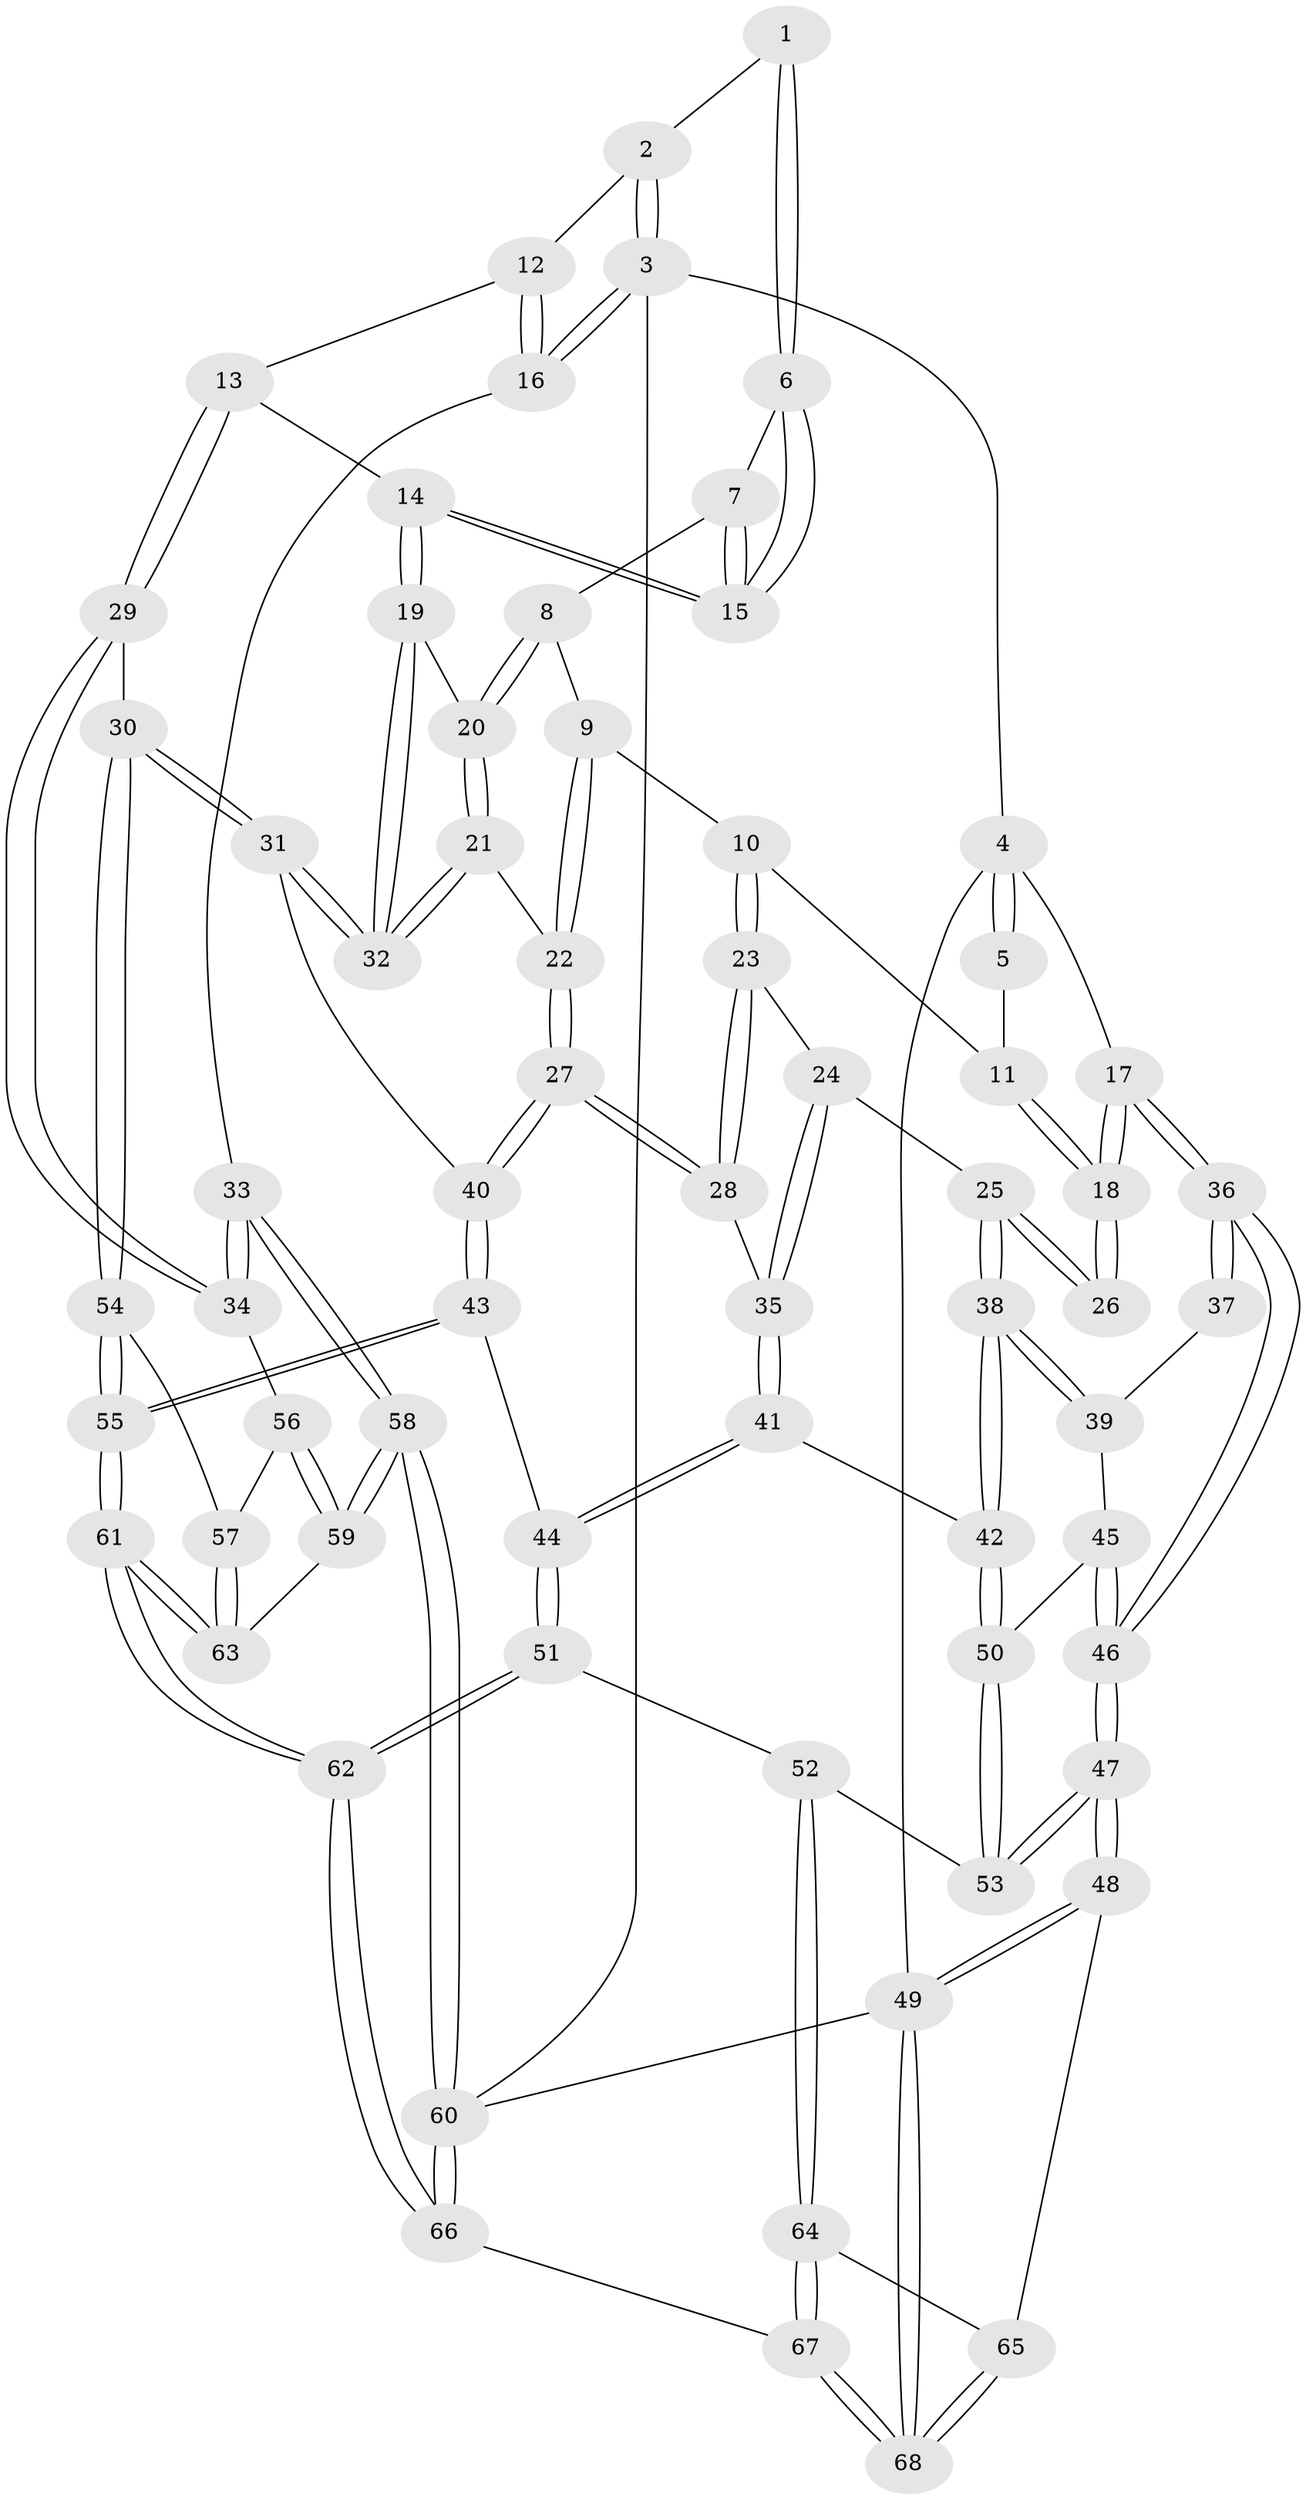 // coarse degree distribution, {4: 0.5121951219512195, 6: 0.04878048780487805, 2: 0.04878048780487805, 5: 0.24390243902439024, 3: 0.14634146341463414}
// Generated by graph-tools (version 1.1) at 2025/42/03/06/25 10:42:27]
// undirected, 68 vertices, 167 edges
graph export_dot {
graph [start="1"]
  node [color=gray90,style=filled];
  1 [pos="+0.5355730412635257+0"];
  2 [pos="+0.7020335353696987+0"];
  3 [pos="+1+0"];
  4 [pos="+0+0"];
  5 [pos="+0.4581082875040368+0"];
  6 [pos="+0.5376780363141636+0"];
  7 [pos="+0.5089705708584512+0.25446626371702735"];
  8 [pos="+0.4937986655430603+0.27682825417697504"];
  9 [pos="+0.4213224956755481+0.2843736828254796"];
  10 [pos="+0.35119771162869023+0.263254627672208"];
  11 [pos="+0.2709339868087275+0.16637668981067047"];
  12 [pos="+0.883588629165174+0.1625623238642681"];
  13 [pos="+0.7824203337380929+0.27855759340158553"];
  14 [pos="+0.7359117295372567+0.2730678612868466"];
  15 [pos="+0.7146841928991007+0.24850245864255044"];
  16 [pos="+1+0.10514750101088971"];
  17 [pos="+0+0"];
  18 [pos="+0.15210072805315017+0.20714444258852469"];
  19 [pos="+0.6953929454061841+0.31870110051578227"];
  20 [pos="+0.5367632227121212+0.3482243578754167"];
  21 [pos="+0.5278477769501239+0.38157557521807667"];
  22 [pos="+0.44910328572253283+0.437856350522829"];
  23 [pos="+0.3372110091878904+0.37923633845064825"];
  24 [pos="+0.2510660454272776+0.41022173936677503"];
  25 [pos="+0.18420839282089518+0.4274216606819708"];
  26 [pos="+0.14801781149928336+0.3502212060654485"];
  27 [pos="+0.42217399207673023+0.4810628819150154"];
  28 [pos="+0.4150727144837647+0.4805068401655658"];
  29 [pos="+0.9088055365153973+0.4301056667989206"];
  30 [pos="+0.7175311710850439+0.5668238302392663"];
  31 [pos="+0.6408706592662843+0.5198320393902564"];
  32 [pos="+0.6393425839594203+0.49605715860348804"];
  33 [pos="+1+0.46810964106713476"];
  34 [pos="+1+0.4710571939479637"];
  35 [pos="+0.38455748795660116+0.49613974795047555"];
  36 [pos="+0+0.4302366574917435"];
  37 [pos="+0.014006858575591061+0.4096801189054608"];
  38 [pos="+0.18399794655274565+0.5342204012493577"];
  39 [pos="+0.09752073982861127+0.5350942421755241"];
  40 [pos="+0.5089190877546167+0.5703347249640304"];
  41 [pos="+0.2691922999904005+0.564730599809139"];
  42 [pos="+0.18555643818971151+0.5363353789983601"];
  43 [pos="+0.4849326485081905+0.6693838886720486"];
  44 [pos="+0.32199266255152253+0.6653678416118936"];
  45 [pos="+0+0.5676687352513596"];
  46 [pos="+0+0.5724306010496719"];
  47 [pos="+0+0.7225081141784789"];
  48 [pos="+0+0.9784463038229082"];
  49 [pos="+0+1"];
  50 [pos="+0.12606843096177023+0.7081127572667545"];
  51 [pos="+0.2584434712000721+0.8143755722976815"];
  52 [pos="+0.13157147262897742+0.7962676118407737"];
  53 [pos="+0.11951720764439515+0.7828086912186406"];
  54 [pos="+0.7423227009407102+0.6746154700703694"];
  55 [pos="+0.5717245909191323+0.8722165042883511"];
  56 [pos="+0.9078233043228559+0.6345595394241891"];
  57 [pos="+0.8276751845462114+0.6982355041541186"];
  58 [pos="+1+0.9506697168033529"];
  59 [pos="+1+0.8815294317161467"];
  60 [pos="+1+1"];
  61 [pos="+0.5498831940127857+1"];
  62 [pos="+0.5228977053408527+1"];
  63 [pos="+0.9296284227210414+0.8472672089007193"];
  64 [pos="+0.11781196909523348+0.8372138677278786"];
  65 [pos="+0.09631365829426794+0.8778429622380521"];
  66 [pos="+0.5206155314184704+1"];
  67 [pos="+0.2972559411219448+1"];
  68 [pos="+0+1"];
  1 -- 2;
  1 -- 6;
  1 -- 6;
  2 -- 3;
  2 -- 3;
  2 -- 12;
  3 -- 4;
  3 -- 16;
  3 -- 16;
  3 -- 60;
  4 -- 5;
  4 -- 5;
  4 -- 17;
  4 -- 49;
  5 -- 11;
  6 -- 7;
  6 -- 15;
  6 -- 15;
  7 -- 8;
  7 -- 15;
  7 -- 15;
  8 -- 9;
  8 -- 20;
  8 -- 20;
  9 -- 10;
  9 -- 22;
  9 -- 22;
  10 -- 11;
  10 -- 23;
  10 -- 23;
  11 -- 18;
  11 -- 18;
  12 -- 13;
  12 -- 16;
  12 -- 16;
  13 -- 14;
  13 -- 29;
  13 -- 29;
  14 -- 15;
  14 -- 15;
  14 -- 19;
  14 -- 19;
  16 -- 33;
  17 -- 18;
  17 -- 18;
  17 -- 36;
  17 -- 36;
  18 -- 26;
  18 -- 26;
  19 -- 20;
  19 -- 32;
  19 -- 32;
  20 -- 21;
  20 -- 21;
  21 -- 22;
  21 -- 32;
  21 -- 32;
  22 -- 27;
  22 -- 27;
  23 -- 24;
  23 -- 28;
  23 -- 28;
  24 -- 25;
  24 -- 35;
  24 -- 35;
  25 -- 26;
  25 -- 26;
  25 -- 38;
  25 -- 38;
  27 -- 28;
  27 -- 28;
  27 -- 40;
  27 -- 40;
  28 -- 35;
  29 -- 30;
  29 -- 34;
  29 -- 34;
  30 -- 31;
  30 -- 31;
  30 -- 54;
  30 -- 54;
  31 -- 32;
  31 -- 32;
  31 -- 40;
  33 -- 34;
  33 -- 34;
  33 -- 58;
  33 -- 58;
  34 -- 56;
  35 -- 41;
  35 -- 41;
  36 -- 37;
  36 -- 37;
  36 -- 46;
  36 -- 46;
  37 -- 39;
  38 -- 39;
  38 -- 39;
  38 -- 42;
  38 -- 42;
  39 -- 45;
  40 -- 43;
  40 -- 43;
  41 -- 42;
  41 -- 44;
  41 -- 44;
  42 -- 50;
  42 -- 50;
  43 -- 44;
  43 -- 55;
  43 -- 55;
  44 -- 51;
  44 -- 51;
  45 -- 46;
  45 -- 46;
  45 -- 50;
  46 -- 47;
  46 -- 47;
  47 -- 48;
  47 -- 48;
  47 -- 53;
  47 -- 53;
  48 -- 49;
  48 -- 49;
  48 -- 65;
  49 -- 68;
  49 -- 68;
  49 -- 60;
  50 -- 53;
  50 -- 53;
  51 -- 52;
  51 -- 62;
  51 -- 62;
  52 -- 53;
  52 -- 64;
  52 -- 64;
  54 -- 55;
  54 -- 55;
  54 -- 57;
  55 -- 61;
  55 -- 61;
  56 -- 57;
  56 -- 59;
  56 -- 59;
  57 -- 63;
  57 -- 63;
  58 -- 59;
  58 -- 59;
  58 -- 60;
  58 -- 60;
  59 -- 63;
  60 -- 66;
  60 -- 66;
  61 -- 62;
  61 -- 62;
  61 -- 63;
  61 -- 63;
  62 -- 66;
  62 -- 66;
  64 -- 65;
  64 -- 67;
  64 -- 67;
  65 -- 68;
  65 -- 68;
  66 -- 67;
  67 -- 68;
  67 -- 68;
}
